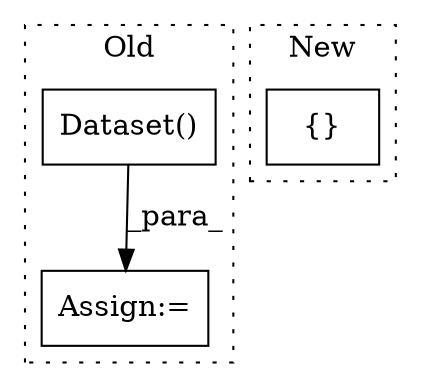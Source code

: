 digraph G {
subgraph cluster0 {
1 [label="Dataset()" a="75" s="17426,17500" l="16,1" shape="box"];
3 [label="Assign:=" a="68" s="17423" l="3" shape="box"];
label = "Old";
style="dotted";
}
subgraph cluster1 {
2 [label="{}" a="59" s="25041,25054" l="1,0" shape="box"];
label = "New";
style="dotted";
}
1 -> 3 [label="_para_"];
}